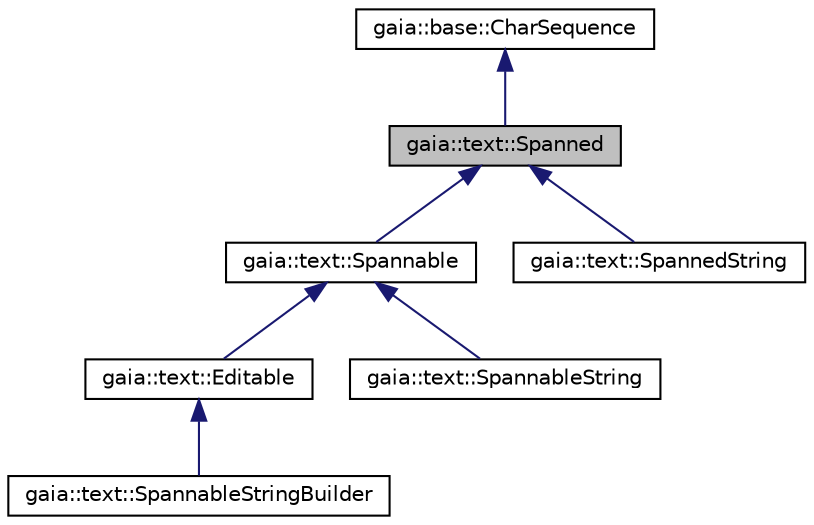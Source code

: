 digraph G
{
  edge [fontname="Helvetica",fontsize="10",labelfontname="Helvetica",labelfontsize="10"];
  node [fontname="Helvetica",fontsize="10",shape=record];
  Node1 [label="gaia::text::Spanned",height=0.2,width=0.4,color="black", fillcolor="grey75", style="filled" fontcolor="black"];
  Node2 -> Node1 [dir=back,color="midnightblue",fontsize="10",style="solid",fontname="Helvetica"];
  Node2 [label="gaia::base::CharSequence",height=0.2,width=0.4,color="black", fillcolor="white", style="filled",URL="$d1/d0f/classgaia_1_1base_1_1_char_sequence.html",tooltip="This interface represents an ordered set of characters and defines the methods to probe them..."];
  Node1 -> Node3 [dir=back,color="midnightblue",fontsize="10",style="solid",fontname="Helvetica"];
  Node3 [label="gaia::text::Spannable",height=0.2,width=0.4,color="black", fillcolor="white", style="filled",URL="$dc/d83/classgaia_1_1text_1_1_spannable.html",tooltip="This is the interface for text to which markup objects can be attached and detached."];
  Node3 -> Node4 [dir=back,color="midnightblue",fontsize="10",style="solid",fontname="Helvetica"];
  Node4 [label="gaia::text::Editable",height=0.2,width=0.4,color="black", fillcolor="white", style="filled",URL="$d6/d89/classgaia_1_1text_1_1_editable.html",tooltip="This is the interface for text whose content and markup can be changed (as opposed to immutable text ..."];
  Node4 -> Node5 [dir=back,color="midnightblue",fontsize="10",style="solid",fontname="Helvetica"];
  Node5 [label="gaia::text::SpannableStringBuilder",height=0.2,width=0.4,color="black", fillcolor="white", style="filled",URL="$da/dfe/classgaia_1_1text_1_1_spannable_string_builder.html",tooltip="This is the class for text whose content and markup can both be changed."];
  Node3 -> Node6 [dir=back,color="midnightblue",fontsize="10",style="solid",fontname="Helvetica"];
  Node6 [label="gaia::text::SpannableString",height=0.2,width=0.4,color="black", fillcolor="white", style="filled",URL="$d0/de6/classgaia_1_1text_1_1_spannable_string.html",tooltip="This is the class for text whose content is immutable but to which markup objects can be attached and..."];
  Node1 -> Node7 [dir=back,color="midnightblue",fontsize="10",style="solid",fontname="Helvetica"];
  Node7 [label="gaia::text::SpannedString",height=0.2,width=0.4,color="black", fillcolor="white", style="filled",URL="$d0/dd8/classgaia_1_1text_1_1_spanned_string.html",tooltip="This is the class for text whose content and markup are immutable."];
}
